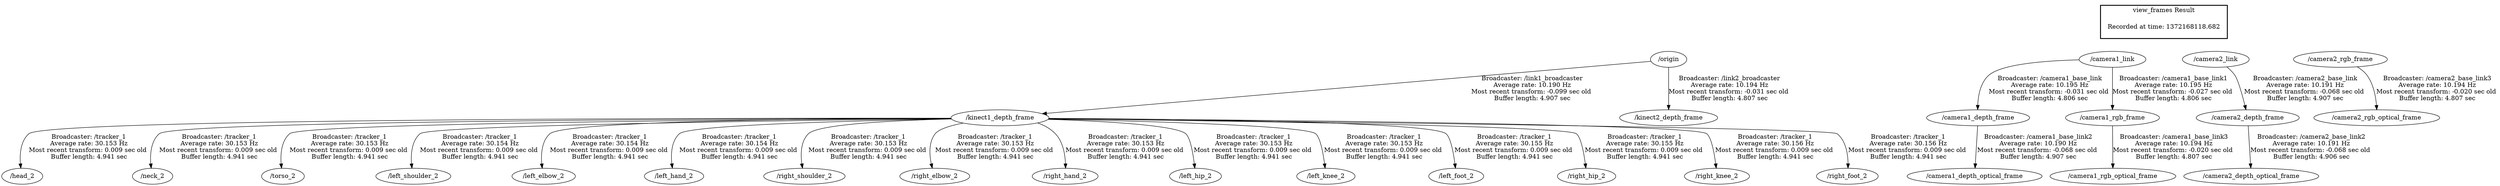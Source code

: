 digraph G {
"/kinect1_depth_frame" -> "/head_2"[label="Broadcaster: /tracker_1\nAverage rate: 30.153 Hz\nMost recent transform: 0.009 sec old \nBuffer length: 4.941 sec\n"];
"/origin" -> "/kinect1_depth_frame"[label="Broadcaster: /link1_broadcaster\nAverage rate: 10.190 Hz\nMost recent transform: -0.099 sec old \nBuffer length: 4.907 sec\n"];
"/kinect1_depth_frame" -> "/neck_2"[label="Broadcaster: /tracker_1\nAverage rate: 30.153 Hz\nMost recent transform: 0.009 sec old \nBuffer length: 4.941 sec\n"];
"/kinect1_depth_frame" -> "/torso_2"[label="Broadcaster: /tracker_1\nAverage rate: 30.153 Hz\nMost recent transform: 0.009 sec old \nBuffer length: 4.941 sec\n"];
"/kinect1_depth_frame" -> "/left_shoulder_2"[label="Broadcaster: /tracker_1\nAverage rate: 30.154 Hz\nMost recent transform: 0.009 sec old \nBuffer length: 4.941 sec\n"];
"/kinect1_depth_frame" -> "/left_elbow_2"[label="Broadcaster: /tracker_1\nAverage rate: 30.154 Hz\nMost recent transform: 0.009 sec old \nBuffer length: 4.941 sec\n"];
"/kinect1_depth_frame" -> "/left_hand_2"[label="Broadcaster: /tracker_1\nAverage rate: 30.154 Hz\nMost recent transform: 0.009 sec old \nBuffer length: 4.941 sec\n"];
"/kinect1_depth_frame" -> "/right_shoulder_2"[label="Broadcaster: /tracker_1\nAverage rate: 30.153 Hz\nMost recent transform: 0.009 sec old \nBuffer length: 4.941 sec\n"];
"/kinect1_depth_frame" -> "/right_elbow_2"[label="Broadcaster: /tracker_1\nAverage rate: 30.153 Hz\nMost recent transform: 0.009 sec old \nBuffer length: 4.941 sec\n"];
"/kinect1_depth_frame" -> "/right_hand_2"[label="Broadcaster: /tracker_1\nAverage rate: 30.153 Hz\nMost recent transform: 0.009 sec old \nBuffer length: 4.941 sec\n"];
"/kinect1_depth_frame" -> "/left_hip_2"[label="Broadcaster: /tracker_1\nAverage rate: 30.153 Hz\nMost recent transform: 0.009 sec old \nBuffer length: 4.941 sec\n"];
"/kinect1_depth_frame" -> "/left_knee_2"[label="Broadcaster: /tracker_1\nAverage rate: 30.153 Hz\nMost recent transform: 0.009 sec old \nBuffer length: 4.941 sec\n"];
"/kinect1_depth_frame" -> "/left_foot_2"[label="Broadcaster: /tracker_1\nAverage rate: 30.155 Hz\nMost recent transform: 0.009 sec old \nBuffer length: 4.941 sec\n"];
"/kinect1_depth_frame" -> "/right_hip_2"[label="Broadcaster: /tracker_1\nAverage rate: 30.155 Hz\nMost recent transform: 0.009 sec old \nBuffer length: 4.941 sec\n"];
"/kinect1_depth_frame" -> "/right_knee_2"[label="Broadcaster: /tracker_1\nAverage rate: 30.156 Hz\nMost recent transform: 0.009 sec old \nBuffer length: 4.941 sec\n"];
"/kinect1_depth_frame" -> "/right_foot_2"[label="Broadcaster: /tracker_1\nAverage rate: 30.156 Hz\nMost recent transform: 0.009 sec old \nBuffer length: 4.941 sec\n"];
"/camera1_depth_frame" -> "/camera1_depth_optical_frame"[label="Broadcaster: /camera1_base_link2\nAverage rate: 10.190 Hz\nMost recent transform: -0.068 sec old \nBuffer length: 4.907 sec\n"];
"/camera1_link" -> "/camera1_depth_frame"[label="Broadcaster: /camera1_base_link\nAverage rate: 10.195 Hz\nMost recent transform: -0.031 sec old \nBuffer length: 4.806 sec\n"];
"/camera2_link" -> "/camera2_depth_frame"[label="Broadcaster: /camera2_base_link\nAverage rate: 10.191 Hz\nMost recent transform: -0.068 sec old \nBuffer length: 4.907 sec\n"];
"/camera2_depth_frame" -> "/camera2_depth_optical_frame"[label="Broadcaster: /camera2_base_link2\nAverage rate: 10.191 Hz\nMost recent transform: -0.068 sec old \nBuffer length: 4.906 sec\n"];
"/camera2_rgb_frame" -> "/camera2_rgb_optical_frame"[label="Broadcaster: /camera2_base_link3\nAverage rate: 10.194 Hz\nMost recent transform: -0.020 sec old \nBuffer length: 4.807 sec\n"];
"/camera1_rgb_frame" -> "/camera1_rgb_optical_frame"[label="Broadcaster: /camera1_base_link3\nAverage rate: 10.194 Hz\nMost recent transform: -0.020 sec old \nBuffer length: 4.807 sec\n"];
"/camera1_link" -> "/camera1_rgb_frame"[label="Broadcaster: /camera1_base_link1\nAverage rate: 10.195 Hz\nMost recent transform: -0.027 sec old \nBuffer length: 4.806 sec\n"];
"/origin" -> "/kinect2_depth_frame"[label="Broadcaster: /link2_broadcaster\nAverage rate: 10.194 Hz\nMost recent transform: -0.031 sec old \nBuffer length: 4.807 sec\n"];
edge [style=invis];
 subgraph cluster_legend { style=bold; color=black; label ="view_frames Result";
"Recorded at time: 1372168118.682"[ shape=plaintext ] ;
 }->"/camera2_link";
edge [style=invis];
 subgraph cluster_legend { style=bold; color=black; label ="view_frames Result";
"Recorded at time: 1372168118.682"[ shape=plaintext ] ;
 }->"/origin";
edge [style=invis];
 subgraph cluster_legend { style=bold; color=black; label ="view_frames Result";
"Recorded at time: 1372168118.682"[ shape=plaintext ] ;
 }->"/camera2_rgb_frame";
edge [style=invis];
 subgraph cluster_legend { style=bold; color=black; label ="view_frames Result";
"Recorded at time: 1372168118.682"[ shape=plaintext ] ;
 }->"/camera1_link";
}